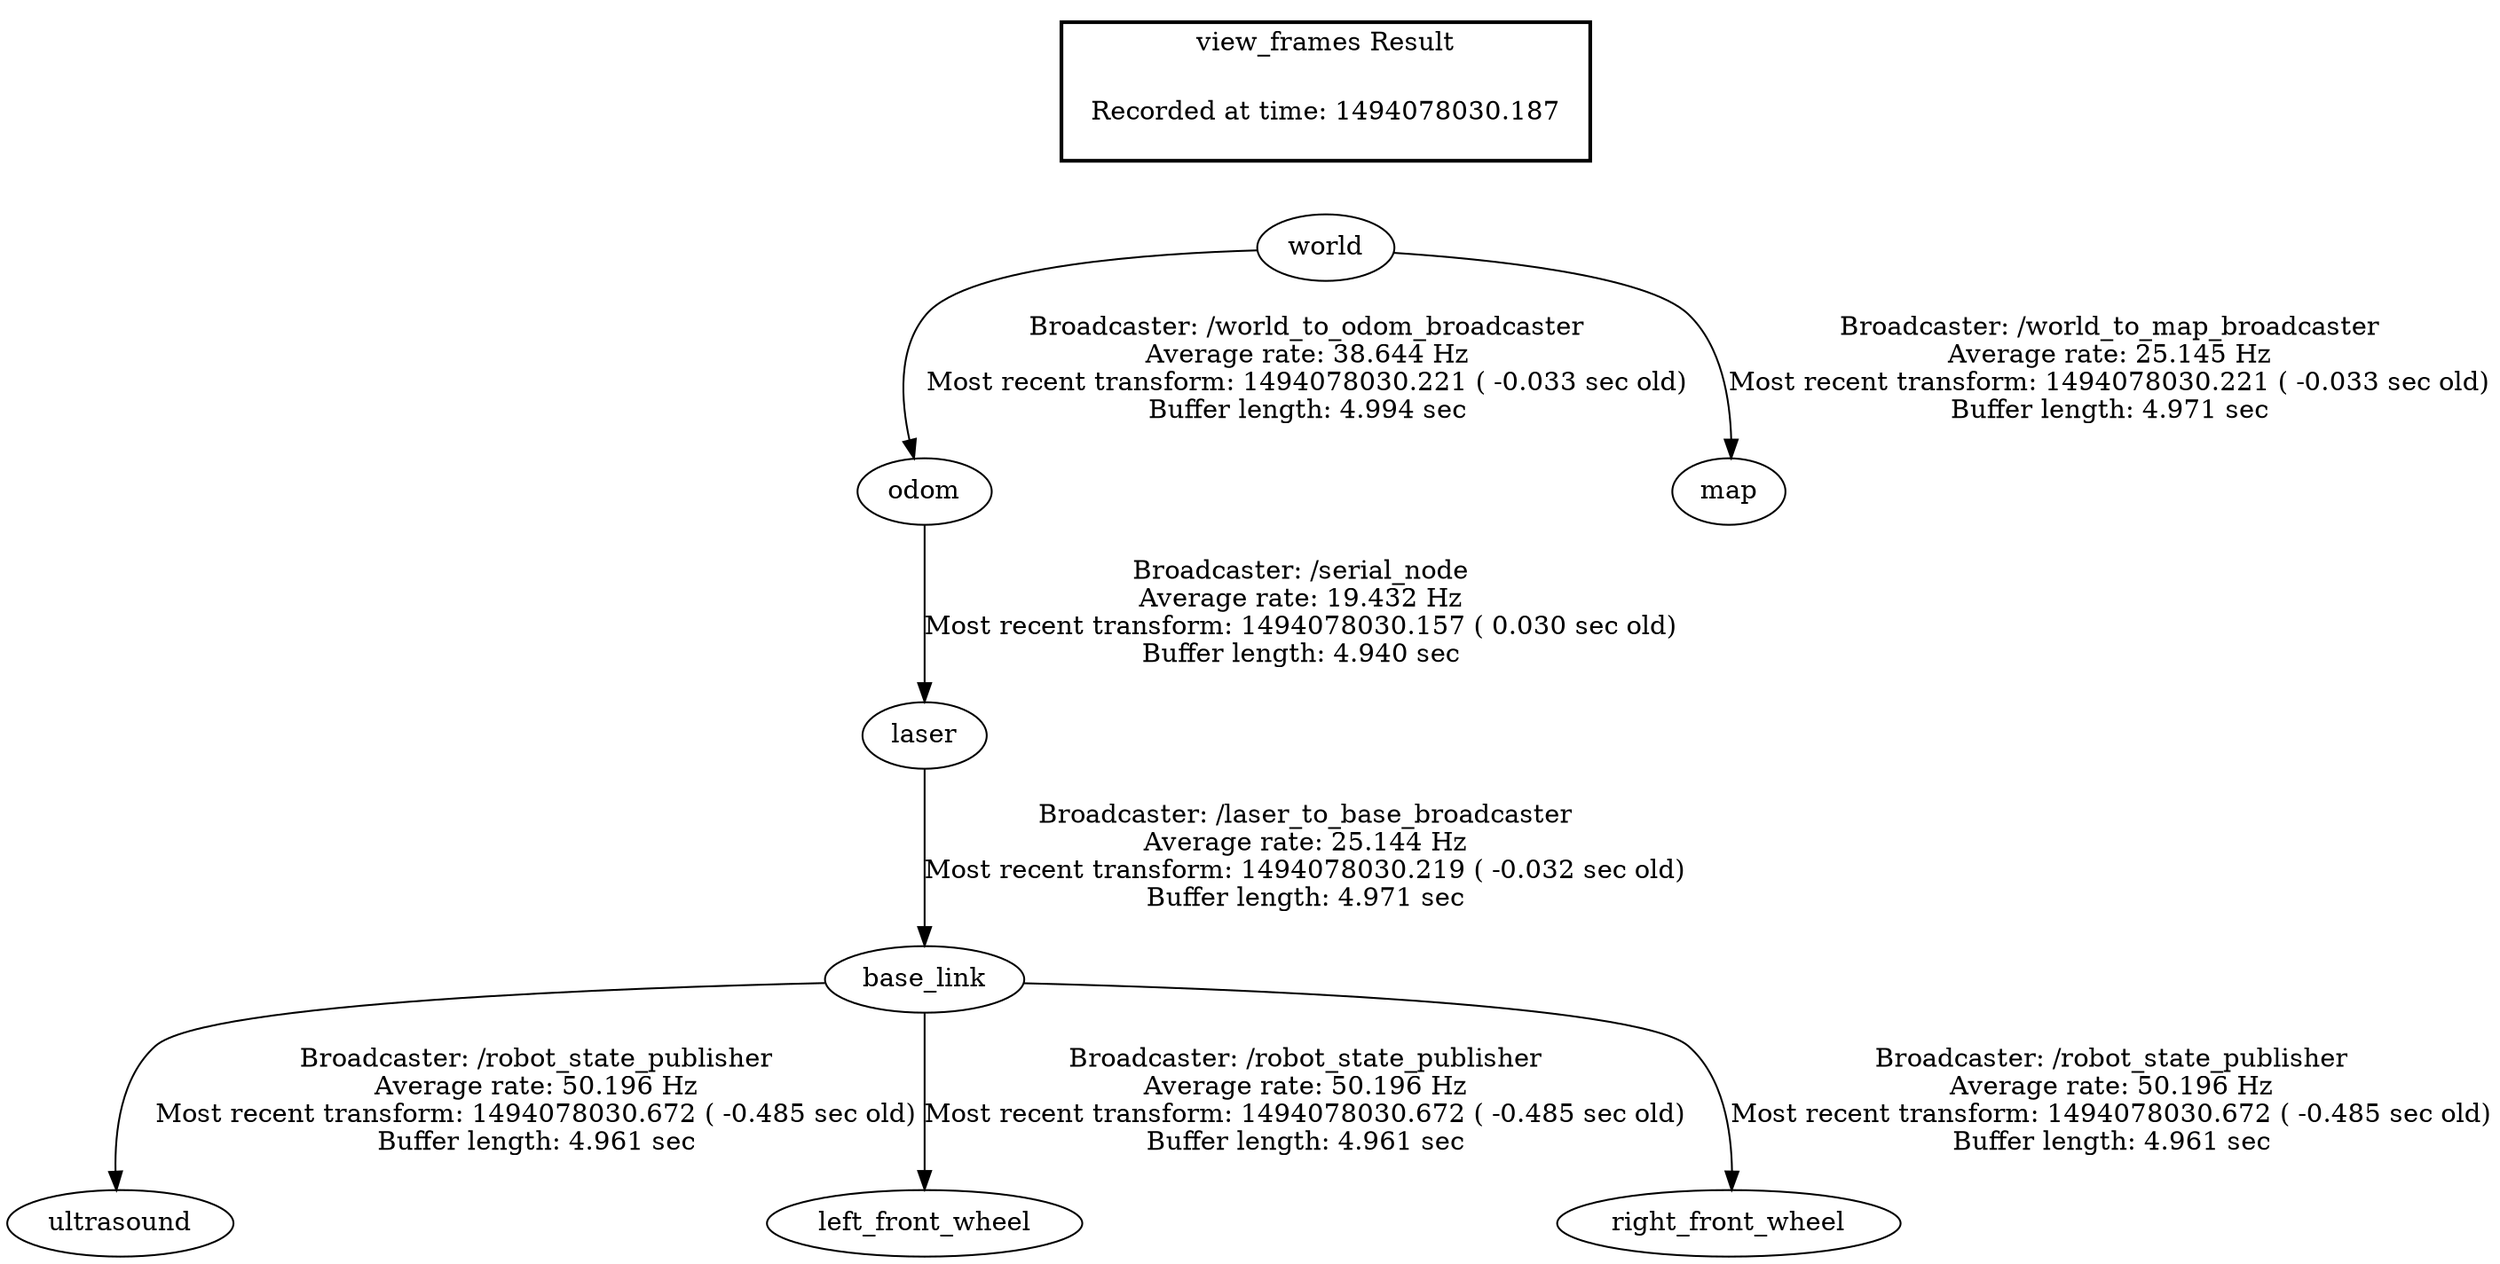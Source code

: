 digraph G {
"world" -> "odom"[label="Broadcaster: /world_to_odom_broadcaster\nAverage rate: 38.644 Hz\nMost recent transform: 1494078030.221 ( -0.033 sec old)\nBuffer length: 4.994 sec\n"];
"world" -> "map"[label="Broadcaster: /world_to_map_broadcaster\nAverage rate: 25.145 Hz\nMost recent transform: 1494078030.221 ( -0.033 sec old)\nBuffer length: 4.971 sec\n"];
"laser" -> "base_link"[label="Broadcaster: /laser_to_base_broadcaster\nAverage rate: 25.144 Hz\nMost recent transform: 1494078030.219 ( -0.032 sec old)\nBuffer length: 4.971 sec\n"];
"odom" -> "laser"[label="Broadcaster: /serial_node\nAverage rate: 19.432 Hz\nMost recent transform: 1494078030.157 ( 0.030 sec old)\nBuffer length: 4.940 sec\n"];
"base_link" -> "ultrasound"[label="Broadcaster: /robot_state_publisher\nAverage rate: 50.196 Hz\nMost recent transform: 1494078030.672 ( -0.485 sec old)\nBuffer length: 4.961 sec\n"];
"base_link" -> "left_front_wheel"[label="Broadcaster: /robot_state_publisher\nAverage rate: 50.196 Hz\nMost recent transform: 1494078030.672 ( -0.485 sec old)\nBuffer length: 4.961 sec\n"];
"base_link" -> "right_front_wheel"[label="Broadcaster: /robot_state_publisher\nAverage rate: 50.196 Hz\nMost recent transform: 1494078030.672 ( -0.485 sec old)\nBuffer length: 4.961 sec\n"];
edge [style=invis];
 subgraph cluster_legend { style=bold; color=black; label ="view_frames Result";
"Recorded at time: 1494078030.187"[ shape=plaintext ] ;
 }->"world";
}
